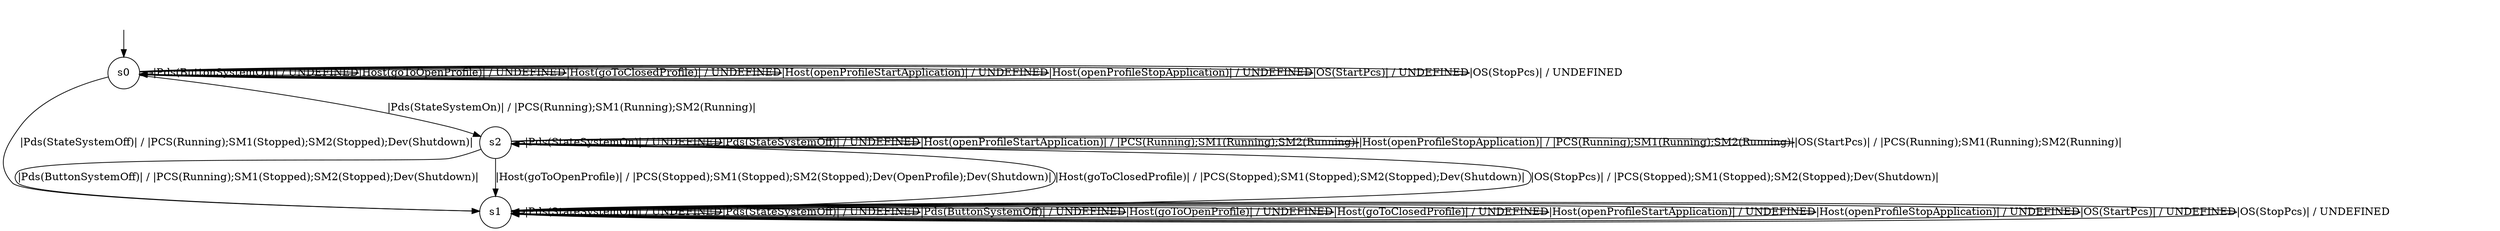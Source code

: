 digraph g {
__start0 [label="" shape="none"];

	s0 [shape="circle" label="s0"];
	s1 [shape="circle" label="s1"];
	s2 [shape="circle" label="s2"];
	s0 -> s2 [label="|Pds(StateSystemOn)| / |PCS(Running);SM1(Running);SM2(Running)|"];
	s0 -> s1 [label="|Pds(StateSystemOff)| / |PCS(Running);SM1(Stopped);SM2(Stopped);Dev(Shutdown)|"];
	s0 -> s0 [label="|Pds(ButtonSystemOff)| / UNDEFINED"];
	s0 -> s0 [label="|Host(goToOpenProfile)| / UNDEFINED"];
	s0 -> s0 [label="|Host(goToClosedProfile)| / UNDEFINED"];
	s0 -> s0 [label="|Host(openProfileStartApplication)| / UNDEFINED"];
	s0 -> s0 [label="|Host(openProfileStopApplication)| / UNDEFINED"];
	s0 -> s0 [label="|OS(StartPcs)| / UNDEFINED"];
	s0 -> s0 [label="|OS(StopPcs)| / UNDEFINED"];
	s1 -> s1 [label="|Pds(StateSystemOn)| / UNDEFINED"];
	s1 -> s1 [label="|Pds(StateSystemOff)| / UNDEFINED"];
	s1 -> s1 [label="|Pds(ButtonSystemOff)| / UNDEFINED"];
	s1 -> s1 [label="|Host(goToOpenProfile)| / UNDEFINED"];
	s1 -> s1 [label="|Host(goToClosedProfile)| / UNDEFINED"];
	s1 -> s1 [label="|Host(openProfileStartApplication)| / UNDEFINED"];
	s1 -> s1 [label="|Host(openProfileStopApplication)| / UNDEFINED"];
	s1 -> s1 [label="|OS(StartPcs)| / UNDEFINED"];
	s1 -> s1 [label="|OS(StopPcs)| / UNDEFINED"];
	s2 -> s2 [label="|Pds(StateSystemOn)| / UNDEFINED"];
	s2 -> s2 [label="|Pds(StateSystemOff)| / UNDEFINED"];
	s2 -> s1 [label="|Pds(ButtonSystemOff)| / |PCS(Running);SM1(Stopped);SM2(Stopped);Dev(Shutdown)|"];
	s2 -> s1 [label="|Host(goToOpenProfile)| / |PCS(Stopped);SM1(Stopped);SM2(Stopped);Dev(OpenProfile);Dev(Shutdown)|"];
	s2 -> s1 [label="|Host(goToClosedProfile)| / |PCS(Stopped);SM1(Stopped);SM2(Stopped);Dev(Shutdown)|"];
	s2 -> s2 [label="|Host(openProfileStartApplication)| / |PCS(Running);SM1(Running);SM2(Running)|"];
	s2 -> s2 [label="|Host(openProfileStopApplication)| / |PCS(Running);SM1(Running);SM2(Running)|"];
	s2 -> s2 [label="|OS(StartPcs)| / |PCS(Running);SM1(Running);SM2(Running)|"];
	s2 -> s1 [label="|OS(StopPcs)| / |PCS(Stopped);SM1(Stopped);SM2(Stopped);Dev(Shutdown)|"];

__start0 -> s0;
}

